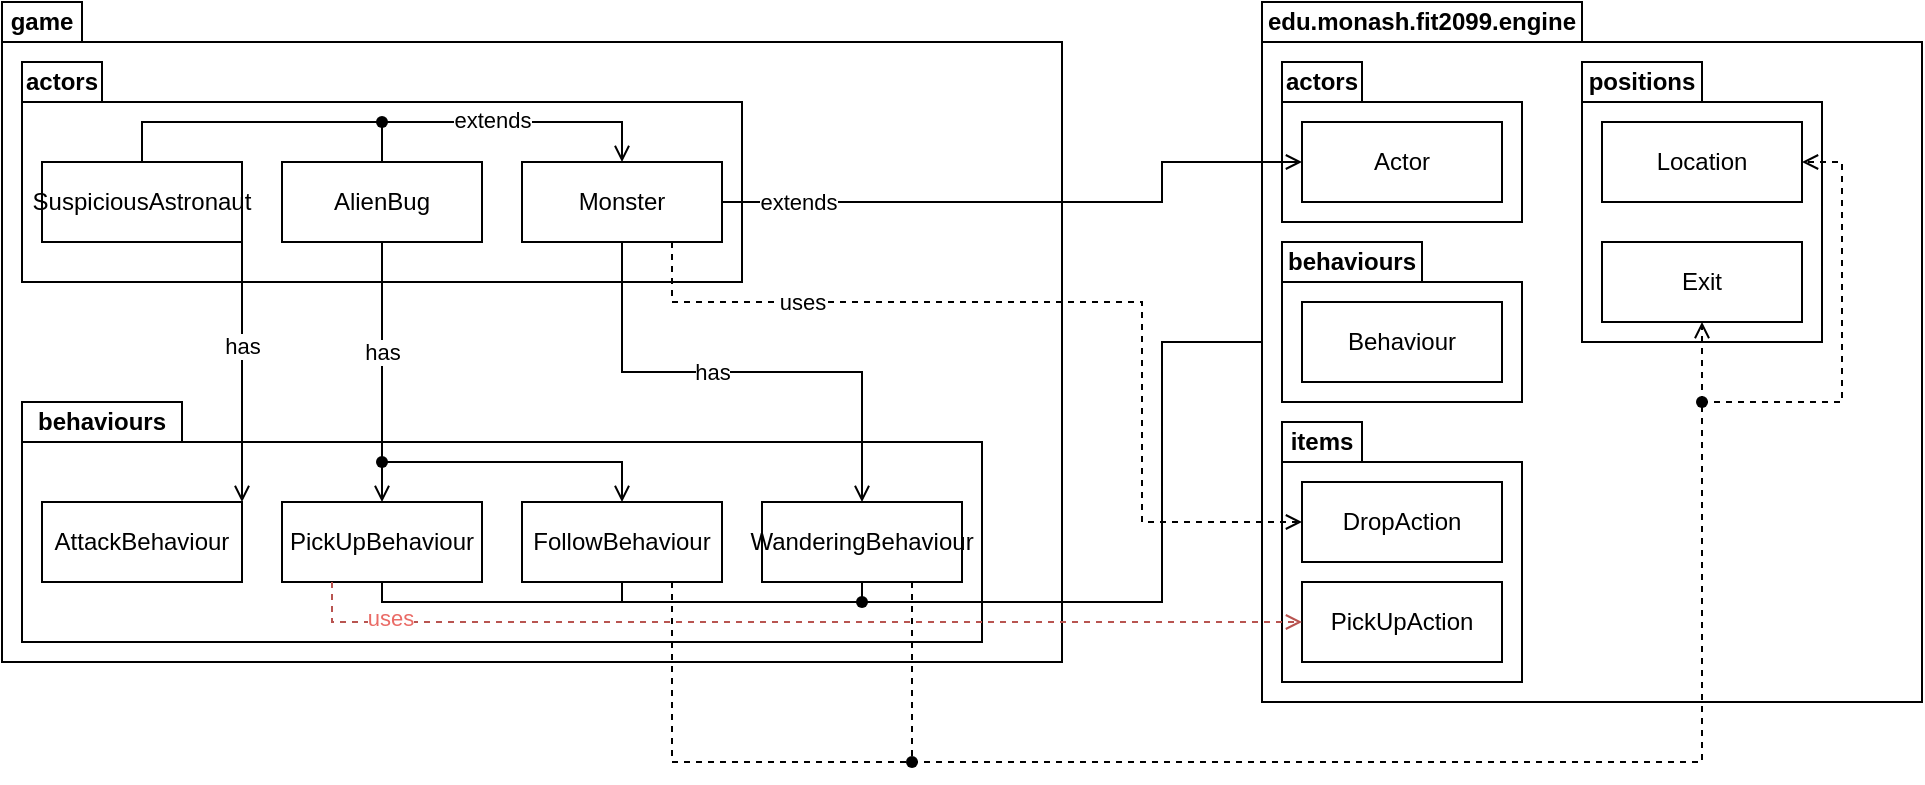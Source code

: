<mxfile version="24.3.1" type="device">
  <diagram name="Page-1" id="4Hgk2k7ckVEHAKk-2MRl">
    <mxGraphModel dx="1485" dy="656" grid="1" gridSize="10" guides="1" tooltips="1" connect="1" arrows="1" fold="1" page="1" pageScale="1" pageWidth="1169" pageHeight="827" math="0" shadow="0">
      <root>
        <mxCell id="0" />
        <mxCell id="1" parent="0" />
        <mxCell id="yaJ4Wb95gQdLDeX0nJdi-1" value="game" style="shape=folder;fontStyle=1;tabWidth=40;tabHeight=20;tabPosition=left;html=1;boundedLbl=1;labelInHeader=1;container=1;collapsible=0;recursiveResize=0;whiteSpace=wrap;" vertex="1" parent="1">
          <mxGeometry x="10" y="10" width="530" height="330" as="geometry" />
        </mxCell>
        <mxCell id="yaJ4Wb95gQdLDeX0nJdi-8" value="actors" style="shape=folder;fontStyle=1;tabWidth=40;tabHeight=20;tabPosition=left;html=1;boundedLbl=1;labelInHeader=1;container=1;collapsible=0;recursiveResize=0;whiteSpace=wrap;" vertex="1" parent="yaJ4Wb95gQdLDeX0nJdi-1">
          <mxGeometry x="10" y="30" width="360" height="110" as="geometry" />
        </mxCell>
        <mxCell id="yaJ4Wb95gQdLDeX0nJdi-9" value="AlienBug" style="html=1;whiteSpace=wrap;" vertex="1" parent="yaJ4Wb95gQdLDeX0nJdi-8">
          <mxGeometry width="100" height="40" relative="1" as="geometry">
            <mxPoint x="130" y="50" as="offset" />
          </mxGeometry>
        </mxCell>
        <mxCell id="yaJ4Wb95gQdLDeX0nJdi-10" value="Monster" style="html=1;whiteSpace=wrap;" vertex="1" parent="yaJ4Wb95gQdLDeX0nJdi-8">
          <mxGeometry x="250" y="50" width="100" height="40" as="geometry" />
        </mxCell>
        <mxCell id="yaJ4Wb95gQdLDeX0nJdi-11" value="SuspiciousAstronaut" style="html=1;whiteSpace=wrap;" vertex="1" parent="yaJ4Wb95gQdLDeX0nJdi-8">
          <mxGeometry x="10" y="50" width="100" height="40" as="geometry" />
        </mxCell>
        <mxCell id="yaJ4Wb95gQdLDeX0nJdi-15" style="edgeStyle=orthogonalEdgeStyle;rounded=0;orthogonalLoop=1;jettySize=auto;html=1;entryX=0.5;entryY=0;entryDx=0;entryDy=0;endArrow=open;endFill=0;" edge="1" parent="yaJ4Wb95gQdLDeX0nJdi-8" source="yaJ4Wb95gQdLDeX0nJdi-12" target="yaJ4Wb95gQdLDeX0nJdi-10">
          <mxGeometry relative="1" as="geometry" />
        </mxCell>
        <mxCell id="yaJ4Wb95gQdLDeX0nJdi-38" value="extends" style="edgeLabel;html=1;align=center;verticalAlign=middle;resizable=0;points=[];" vertex="1" connectable="0" parent="yaJ4Wb95gQdLDeX0nJdi-15">
          <mxGeometry x="-0.214" y="1" relative="1" as="geometry">
            <mxPoint as="offset" />
          </mxGeometry>
        </mxCell>
        <mxCell id="yaJ4Wb95gQdLDeX0nJdi-12" value="" style="shape=waypoint;sketch=0;fillStyle=solid;size=6;pointerEvents=1;points=[];fillColor=none;resizable=0;rotatable=0;perimeter=centerPerimeter;snapToPoint=1;" vertex="1" parent="yaJ4Wb95gQdLDeX0nJdi-8">
          <mxGeometry x="170" y="20" width="20" height="20" as="geometry" />
        </mxCell>
        <mxCell id="yaJ4Wb95gQdLDeX0nJdi-13" style="edgeStyle=orthogonalEdgeStyle;rounded=0;orthogonalLoop=1;jettySize=auto;html=1;exitX=0.5;exitY=0;exitDx=0;exitDy=0;entryX=0.494;entryY=0.656;entryDx=0;entryDy=0;entryPerimeter=0;endArrow=none;endFill=0;" edge="1" parent="yaJ4Wb95gQdLDeX0nJdi-8" source="yaJ4Wb95gQdLDeX0nJdi-11" target="yaJ4Wb95gQdLDeX0nJdi-12">
          <mxGeometry relative="1" as="geometry">
            <Array as="points">
              <mxPoint x="60" y="30" />
            </Array>
          </mxGeometry>
        </mxCell>
        <mxCell id="yaJ4Wb95gQdLDeX0nJdi-14" style="edgeStyle=orthogonalEdgeStyle;rounded=0;orthogonalLoop=1;jettySize=auto;html=1;exitX=0.5;exitY=0;exitDx=0;exitDy=0;endArrow=none;endFill=0;entryX=0.6;entryY=0.55;entryDx=0;entryDy=0;entryPerimeter=0;" edge="1" parent="yaJ4Wb95gQdLDeX0nJdi-8" source="yaJ4Wb95gQdLDeX0nJdi-9" target="yaJ4Wb95gQdLDeX0nJdi-12">
          <mxGeometry relative="1" as="geometry">
            <mxPoint x="120" y="80" as="targetPoint" />
            <Array as="points">
              <mxPoint x="180" y="40" />
              <mxPoint x="180" y="40" />
            </Array>
          </mxGeometry>
        </mxCell>
        <mxCell id="yaJ4Wb95gQdLDeX0nJdi-17" value="behaviours" style="shape=folder;fontStyle=1;tabWidth=80;tabHeight=20;tabPosition=left;html=1;boundedLbl=1;labelInHeader=1;container=1;collapsible=0;recursiveResize=0;whiteSpace=wrap;" vertex="1" parent="yaJ4Wb95gQdLDeX0nJdi-1">
          <mxGeometry x="10" y="200" width="480" height="120" as="geometry" />
        </mxCell>
        <mxCell id="yaJ4Wb95gQdLDeX0nJdi-31" style="edgeStyle=orthogonalEdgeStyle;rounded=0;orthogonalLoop=1;jettySize=auto;html=1;entryX=0.5;entryY=1;entryDx=0;entryDy=0;endArrow=none;endFill=0;" edge="1" parent="yaJ4Wb95gQdLDeX0nJdi-17" source="yaJ4Wb95gQdLDeX0nJdi-28" target="yaJ4Wb95gQdLDeX0nJdi-19">
          <mxGeometry relative="1" as="geometry">
            <Array as="points">
              <mxPoint x="180" y="100" />
            </Array>
          </mxGeometry>
        </mxCell>
        <mxCell id="yaJ4Wb95gQdLDeX0nJdi-32" style="edgeStyle=orthogonalEdgeStyle;rounded=0;orthogonalLoop=1;jettySize=auto;html=1;entryX=0.5;entryY=1;entryDx=0;entryDy=0;endArrow=none;endFill=0;" edge="1" parent="yaJ4Wb95gQdLDeX0nJdi-17" source="yaJ4Wb95gQdLDeX0nJdi-28" target="yaJ4Wb95gQdLDeX0nJdi-20">
          <mxGeometry relative="1" as="geometry">
            <Array as="points">
              <mxPoint x="300" y="100" />
            </Array>
          </mxGeometry>
        </mxCell>
        <mxCell id="yaJ4Wb95gQdLDeX0nJdi-30" style="edgeStyle=orthogonalEdgeStyle;rounded=0;orthogonalLoop=1;jettySize=auto;html=1;entryX=0.5;entryY=1;entryDx=0;entryDy=0;endArrow=none;endFill=0;" edge="1" parent="yaJ4Wb95gQdLDeX0nJdi-17" source="yaJ4Wb95gQdLDeX0nJdi-28" target="yaJ4Wb95gQdLDeX0nJdi-18">
          <mxGeometry relative="1" as="geometry">
            <Array as="points">
              <mxPoint x="300" y="100" />
              <mxPoint x="300" y="100" />
            </Array>
          </mxGeometry>
        </mxCell>
        <mxCell id="yaJ4Wb95gQdLDeX0nJdi-56" value="AttackBehaviour" style="html=1;whiteSpace=wrap;" vertex="1" parent="yaJ4Wb95gQdLDeX0nJdi-17">
          <mxGeometry x="10" y="50" width="100" height="40" as="geometry" />
        </mxCell>
        <mxCell id="yaJ4Wb95gQdLDeX0nJdi-18" value="WanderingBehaviour" style="html=1;whiteSpace=wrap;" vertex="1" parent="yaJ4Wb95gQdLDeX0nJdi-17">
          <mxGeometry width="100" height="40" relative="1" as="geometry">
            <mxPoint x="370" y="50" as="offset" />
          </mxGeometry>
        </mxCell>
        <mxCell id="yaJ4Wb95gQdLDeX0nJdi-20" value="FollowBehaviour" style="html=1;whiteSpace=wrap;" vertex="1" parent="yaJ4Wb95gQdLDeX0nJdi-17">
          <mxGeometry x="250.0" y="50" width="100" height="40" as="geometry" />
        </mxCell>
        <mxCell id="yaJ4Wb95gQdLDeX0nJdi-19" value="&lt;div&gt;PickUpBehaviour&lt;/div&gt;" style="html=1;whiteSpace=wrap;" vertex="1" parent="yaJ4Wb95gQdLDeX0nJdi-17">
          <mxGeometry x="130.0" y="50" width="100" height="40" as="geometry" />
        </mxCell>
        <mxCell id="yaJ4Wb95gQdLDeX0nJdi-33" style="edgeStyle=orthogonalEdgeStyle;rounded=0;orthogonalLoop=1;jettySize=auto;html=1;entryX=0;entryY=0.5;entryDx=0;entryDy=0;endArrow=open;endFill=0;" edge="1" parent="yaJ4Wb95gQdLDeX0nJdi-17" source="yaJ4Wb95gQdLDeX0nJdi-28">
          <mxGeometry relative="1" as="geometry">
            <mxPoint x="740" y="-30" as="targetPoint" />
            <Array as="points">
              <mxPoint x="570" y="100" />
              <mxPoint x="570" y="-30" />
            </Array>
          </mxGeometry>
        </mxCell>
        <mxCell id="yaJ4Wb95gQdLDeX0nJdi-28" value="" style="shape=waypoint;sketch=0;fillStyle=solid;size=6;pointerEvents=1;points=[];fillColor=none;resizable=0;rotatable=0;perimeter=centerPerimeter;snapToPoint=1;" vertex="1" parent="yaJ4Wb95gQdLDeX0nJdi-17">
          <mxGeometry x="410" y="90" width="20" height="20" as="geometry" />
        </mxCell>
        <mxCell id="yaJ4Wb95gQdLDeX0nJdi-36" style="edgeStyle=orthogonalEdgeStyle;rounded=0;orthogonalLoop=1;jettySize=auto;html=1;exitX=0.5;exitY=1;exitDx=0;exitDy=0;entryX=0.5;entryY=0;entryDx=0;entryDy=0;endArrow=open;endFill=0;" edge="1" parent="yaJ4Wb95gQdLDeX0nJdi-1" source="yaJ4Wb95gQdLDeX0nJdi-10" target="yaJ4Wb95gQdLDeX0nJdi-18">
          <mxGeometry relative="1" as="geometry" />
        </mxCell>
        <mxCell id="yaJ4Wb95gQdLDeX0nJdi-37" value="has" style="edgeLabel;html=1;align=center;verticalAlign=middle;resizable=0;points=[];" vertex="1" connectable="0" parent="yaJ4Wb95gQdLDeX0nJdi-36">
          <mxGeometry x="-0.126" relative="1" as="geometry">
            <mxPoint as="offset" />
          </mxGeometry>
        </mxCell>
        <mxCell id="yaJ4Wb95gQdLDeX0nJdi-44" style="edgeStyle=orthogonalEdgeStyle;rounded=0;orthogonalLoop=1;jettySize=auto;html=1;entryX=0.5;entryY=0;entryDx=0;entryDy=0;endArrow=open;endFill=0;" edge="1" parent="yaJ4Wb95gQdLDeX0nJdi-1" source="yaJ4Wb95gQdLDeX0nJdi-41" target="yaJ4Wb95gQdLDeX0nJdi-20">
          <mxGeometry relative="1" as="geometry" />
        </mxCell>
        <mxCell id="yaJ4Wb95gQdLDeX0nJdi-45" style="edgeStyle=orthogonalEdgeStyle;rounded=0;orthogonalLoop=1;jettySize=auto;html=1;entryX=0.5;entryY=0;entryDx=0;entryDy=0;endArrow=open;endFill=0;" edge="1" parent="yaJ4Wb95gQdLDeX0nJdi-1" source="yaJ4Wb95gQdLDeX0nJdi-41" target="yaJ4Wb95gQdLDeX0nJdi-19">
          <mxGeometry relative="1" as="geometry">
            <Array as="points">
              <mxPoint x="190" y="240" />
              <mxPoint x="190" y="240" />
            </Array>
          </mxGeometry>
        </mxCell>
        <mxCell id="yaJ4Wb95gQdLDeX0nJdi-41" value="" style="shape=waypoint;sketch=0;fillStyle=solid;size=6;pointerEvents=1;points=[];fillColor=none;resizable=0;rotatable=0;perimeter=centerPerimeter;snapToPoint=1;" vertex="1" parent="yaJ4Wb95gQdLDeX0nJdi-1">
          <mxGeometry x="180" y="220" width="20" height="20" as="geometry" />
        </mxCell>
        <mxCell id="yaJ4Wb95gQdLDeX0nJdi-42" style="edgeStyle=orthogonalEdgeStyle;rounded=0;orthogonalLoop=1;jettySize=auto;html=1;exitX=0.5;exitY=1;exitDx=0;exitDy=0;entryX=0.381;entryY=0.419;entryDx=0;entryDy=0;entryPerimeter=0;endArrow=none;endFill=0;" edge="1" parent="yaJ4Wb95gQdLDeX0nJdi-1" source="yaJ4Wb95gQdLDeX0nJdi-9" target="yaJ4Wb95gQdLDeX0nJdi-41">
          <mxGeometry relative="1" as="geometry" />
        </mxCell>
        <mxCell id="yaJ4Wb95gQdLDeX0nJdi-43" value="has" style="edgeLabel;html=1;align=center;verticalAlign=middle;resizable=0;points=[];" vertex="1" connectable="0" parent="yaJ4Wb95gQdLDeX0nJdi-42">
          <mxGeometry x="0.002" relative="1" as="geometry">
            <mxPoint as="offset" />
          </mxGeometry>
        </mxCell>
        <mxCell id="yaJ4Wb95gQdLDeX0nJdi-57" style="edgeStyle=orthogonalEdgeStyle;rounded=0;orthogonalLoop=1;jettySize=auto;html=1;exitX=1;exitY=1;exitDx=0;exitDy=0;entryX=1;entryY=0;entryDx=0;entryDy=0;endArrow=open;endFill=0;" edge="1" parent="yaJ4Wb95gQdLDeX0nJdi-1" source="yaJ4Wb95gQdLDeX0nJdi-11" target="yaJ4Wb95gQdLDeX0nJdi-56">
          <mxGeometry relative="1" as="geometry" />
        </mxCell>
        <mxCell id="yaJ4Wb95gQdLDeX0nJdi-58" value="has" style="edgeLabel;html=1;align=center;verticalAlign=middle;resizable=0;points=[];" vertex="1" connectable="0" parent="yaJ4Wb95gQdLDeX0nJdi-57">
          <mxGeometry x="-0.2" relative="1" as="geometry">
            <mxPoint as="offset" />
          </mxGeometry>
        </mxCell>
        <mxCell id="yaJ4Wb95gQdLDeX0nJdi-3" value="edu.monash.fit2099.engine" style="shape=folder;fontStyle=1;tabWidth=160;tabHeight=20;tabPosition=left;html=1;boundedLbl=1;labelInHeader=1;container=1;collapsible=0;recursiveResize=0;whiteSpace=wrap;" vertex="1" parent="1">
          <mxGeometry x="640" y="10" width="330" height="350" as="geometry" />
        </mxCell>
        <mxCell id="yaJ4Wb95gQdLDeX0nJdi-5" value="actors" style="shape=folder;fontStyle=1;tabWidth=40;tabHeight=20;tabPosition=left;html=1;boundedLbl=1;labelInHeader=1;container=1;collapsible=0;recursiveResize=0;whiteSpace=wrap;" vertex="1" parent="yaJ4Wb95gQdLDeX0nJdi-3">
          <mxGeometry x="10" y="30" width="120" height="80" as="geometry" />
        </mxCell>
        <mxCell id="yaJ4Wb95gQdLDeX0nJdi-6" value="&lt;div&gt;Actor&lt;/div&gt;" style="html=1;whiteSpace=wrap;" vertex="1" parent="yaJ4Wb95gQdLDeX0nJdi-5">
          <mxGeometry width="100" height="40" relative="1" as="geometry">
            <mxPoint x="10" y="30" as="offset" />
          </mxGeometry>
        </mxCell>
        <mxCell id="yaJ4Wb95gQdLDeX0nJdi-26" value="behaviours" style="shape=folder;fontStyle=1;tabWidth=70;tabHeight=20;tabPosition=left;html=1;boundedLbl=1;labelInHeader=1;container=1;collapsible=0;recursiveResize=0;whiteSpace=wrap;" vertex="1" parent="yaJ4Wb95gQdLDeX0nJdi-3">
          <mxGeometry x="10" y="120" width="120" height="80" as="geometry" />
        </mxCell>
        <mxCell id="yaJ4Wb95gQdLDeX0nJdi-27" value="Behaviour" style="html=1;whiteSpace=wrap;" vertex="1" parent="yaJ4Wb95gQdLDeX0nJdi-26">
          <mxGeometry width="100" height="40" relative="1" as="geometry">
            <mxPoint x="10" y="30" as="offset" />
          </mxGeometry>
        </mxCell>
        <mxCell id="yaJ4Wb95gQdLDeX0nJdi-46" value="items" style="shape=folder;fontStyle=1;tabWidth=40;tabHeight=20;tabPosition=left;html=1;boundedLbl=1;labelInHeader=1;container=1;collapsible=0;recursiveResize=0;whiteSpace=wrap;" vertex="1" parent="yaJ4Wb95gQdLDeX0nJdi-3">
          <mxGeometry x="10" y="210" width="120" height="130" as="geometry" />
        </mxCell>
        <mxCell id="yaJ4Wb95gQdLDeX0nJdi-47" value="&lt;div&gt;PickUpAction&lt;br&gt;&lt;/div&gt;" style="html=1;whiteSpace=wrap;" vertex="1" parent="yaJ4Wb95gQdLDeX0nJdi-46">
          <mxGeometry width="100" height="40" relative="1" as="geometry">
            <mxPoint x="10" y="80" as="offset" />
          </mxGeometry>
        </mxCell>
        <mxCell id="yaJ4Wb95gQdLDeX0nJdi-50" value="DropAction" style="html=1;whiteSpace=wrap;" vertex="1" parent="yaJ4Wb95gQdLDeX0nJdi-46">
          <mxGeometry x="10" y="30" width="100" height="40" as="geometry" />
        </mxCell>
        <mxCell id="yaJ4Wb95gQdLDeX0nJdi-59" value="positions" style="shape=folder;fontStyle=1;tabWidth=60;tabHeight=20;tabPosition=left;html=1;boundedLbl=1;labelInHeader=1;container=1;collapsible=0;recursiveResize=0;whiteSpace=wrap;" vertex="1" parent="yaJ4Wb95gQdLDeX0nJdi-3">
          <mxGeometry x="160" y="30" width="120" height="140" as="geometry" />
        </mxCell>
        <mxCell id="yaJ4Wb95gQdLDeX0nJdi-60" value="Location" style="html=1;whiteSpace=wrap;" vertex="1" parent="yaJ4Wb95gQdLDeX0nJdi-59">
          <mxGeometry width="100" height="40" relative="1" as="geometry">
            <mxPoint x="10" y="30" as="offset" />
          </mxGeometry>
        </mxCell>
        <mxCell id="yaJ4Wb95gQdLDeX0nJdi-61" value="Exit" style="html=1;whiteSpace=wrap;" vertex="1" parent="yaJ4Wb95gQdLDeX0nJdi-59">
          <mxGeometry x="10" y="90" width="100" height="40" as="geometry" />
        </mxCell>
        <mxCell id="yaJ4Wb95gQdLDeX0nJdi-16" style="edgeStyle=orthogonalEdgeStyle;rounded=0;orthogonalLoop=1;jettySize=auto;html=1;exitX=1;exitY=0.5;exitDx=0;exitDy=0;entryX=0;entryY=0.5;entryDx=0;entryDy=0;endArrow=open;endFill=0;" edge="1" parent="1" source="yaJ4Wb95gQdLDeX0nJdi-10" target="yaJ4Wb95gQdLDeX0nJdi-6">
          <mxGeometry relative="1" as="geometry">
            <Array as="points">
              <mxPoint x="590" y="110" />
              <mxPoint x="590" y="90" />
            </Array>
          </mxGeometry>
        </mxCell>
        <mxCell id="yaJ4Wb95gQdLDeX0nJdi-39" value="extends" style="edgeLabel;html=1;align=center;verticalAlign=middle;resizable=0;points=[];" vertex="1" connectable="0" parent="yaJ4Wb95gQdLDeX0nJdi-16">
          <mxGeometry x="-0.755" relative="1" as="geometry">
            <mxPoint as="offset" />
          </mxGeometry>
        </mxCell>
        <mxCell id="yaJ4Wb95gQdLDeX0nJdi-51" style="edgeStyle=orthogonalEdgeStyle;rounded=0;orthogonalLoop=1;jettySize=auto;html=1;exitX=0.25;exitY=1;exitDx=0;exitDy=0;entryX=0;entryY=0.5;entryDx=0;entryDy=0;dashed=1;endArrow=open;endFill=0;fillColor=#f8cecc;strokeColor=#b85450;" edge="1" parent="1" source="yaJ4Wb95gQdLDeX0nJdi-19" target="yaJ4Wb95gQdLDeX0nJdi-47">
          <mxGeometry relative="1" as="geometry">
            <Array as="points">
              <mxPoint x="175" y="320" />
            </Array>
          </mxGeometry>
        </mxCell>
        <mxCell id="yaJ4Wb95gQdLDeX0nJdi-55" value="uses" style="edgeLabel;html=1;align=center;verticalAlign=middle;resizable=0;points=[];fontColor=#EA6B66;" vertex="1" connectable="0" parent="yaJ4Wb95gQdLDeX0nJdi-51">
          <mxGeometry x="-0.805" y="2" relative="1" as="geometry">
            <mxPoint as="offset" />
          </mxGeometry>
        </mxCell>
        <mxCell id="yaJ4Wb95gQdLDeX0nJdi-52" style="edgeStyle=orthogonalEdgeStyle;rounded=0;orthogonalLoop=1;jettySize=auto;html=1;exitX=0.75;exitY=1;exitDx=0;exitDy=0;entryX=0;entryY=0.5;entryDx=0;entryDy=0;endArrow=open;endFill=0;dashed=1;" edge="1" parent="1" source="yaJ4Wb95gQdLDeX0nJdi-10" target="yaJ4Wb95gQdLDeX0nJdi-50">
          <mxGeometry relative="1" as="geometry">
            <Array as="points">
              <mxPoint x="345" y="160" />
              <mxPoint x="580" y="160" />
              <mxPoint x="580" y="270" />
            </Array>
          </mxGeometry>
        </mxCell>
        <mxCell id="yaJ4Wb95gQdLDeX0nJdi-54" value="uses" style="edgeLabel;html=1;align=center;verticalAlign=middle;resizable=0;points=[];" vertex="1" connectable="0" parent="yaJ4Wb95gQdLDeX0nJdi-52">
          <mxGeometry x="-0.65" y="-2" relative="1" as="geometry">
            <mxPoint x="15" y="-2" as="offset" />
          </mxGeometry>
        </mxCell>
        <mxCell id="yaJ4Wb95gQdLDeX0nJdi-66" style="edgeStyle=orthogonalEdgeStyle;rounded=0;orthogonalLoop=1;jettySize=auto;html=1;endArrow=open;endFill=0;dashed=1;" edge="1" parent="1" source="yaJ4Wb95gQdLDeX0nJdi-67" target="yaJ4Wb95gQdLDeX0nJdi-61">
          <mxGeometry relative="1" as="geometry">
            <Array as="points">
              <mxPoint x="860" y="200" />
              <mxPoint x="860" y="200" />
            </Array>
          </mxGeometry>
        </mxCell>
        <mxCell id="yaJ4Wb95gQdLDeX0nJdi-63" value="" style="shape=waypoint;sketch=0;fillStyle=solid;size=6;pointerEvents=1;points=[];fillColor=none;resizable=0;rotatable=0;perimeter=centerPerimeter;snapToPoint=1;" vertex="1" parent="1">
          <mxGeometry x="455" y="380" width="20" height="20" as="geometry" />
        </mxCell>
        <mxCell id="yaJ4Wb95gQdLDeX0nJdi-64" style="edgeStyle=orthogonalEdgeStyle;rounded=0;orthogonalLoop=1;jettySize=auto;html=1;exitX=0.75;exitY=1;exitDx=0;exitDy=0;entryX=0.28;entryY=0.46;entryDx=0;entryDy=0;entryPerimeter=0;endArrow=none;endFill=0;dashed=1;" edge="1" parent="1" source="yaJ4Wb95gQdLDeX0nJdi-20" target="yaJ4Wb95gQdLDeX0nJdi-63">
          <mxGeometry relative="1" as="geometry">
            <Array as="points">
              <mxPoint x="345" y="390" />
            </Array>
          </mxGeometry>
        </mxCell>
        <mxCell id="yaJ4Wb95gQdLDeX0nJdi-65" style="edgeStyle=orthogonalEdgeStyle;rounded=0;orthogonalLoop=1;jettySize=auto;html=1;exitX=0.75;exitY=1;exitDx=0;exitDy=0;entryX=0.64;entryY=0.7;entryDx=0;entryDy=0;entryPerimeter=0;endArrow=none;endFill=0;dashed=1;" edge="1" parent="1" source="yaJ4Wb95gQdLDeX0nJdi-18" target="yaJ4Wb95gQdLDeX0nJdi-63">
          <mxGeometry relative="1" as="geometry">
            <Array as="points">
              <mxPoint x="465" y="390" />
            </Array>
          </mxGeometry>
        </mxCell>
        <mxCell id="yaJ4Wb95gQdLDeX0nJdi-68" value="" style="edgeStyle=orthogonalEdgeStyle;rounded=0;orthogonalLoop=1;jettySize=auto;html=1;endArrow=none;endFill=0;dashed=1;" edge="1" parent="1" source="yaJ4Wb95gQdLDeX0nJdi-63" target="yaJ4Wb95gQdLDeX0nJdi-67">
          <mxGeometry relative="1" as="geometry">
            <mxPoint x="465" y="390" as="sourcePoint" />
            <mxPoint x="860" y="170" as="targetPoint" />
          </mxGeometry>
        </mxCell>
        <mxCell id="yaJ4Wb95gQdLDeX0nJdi-69" style="edgeStyle=orthogonalEdgeStyle;rounded=0;orthogonalLoop=1;jettySize=auto;html=1;entryX=1;entryY=0.5;entryDx=0;entryDy=0;dashed=1;endArrow=open;endFill=0;" edge="1" parent="1" source="yaJ4Wb95gQdLDeX0nJdi-67" target="yaJ4Wb95gQdLDeX0nJdi-60">
          <mxGeometry relative="1" as="geometry">
            <mxPoint x="1010" y="160" as="targetPoint" />
            <Array as="points">
              <mxPoint x="930" y="210" />
              <mxPoint x="930" y="90" />
            </Array>
          </mxGeometry>
        </mxCell>
        <mxCell id="yaJ4Wb95gQdLDeX0nJdi-67" value="" style="shape=waypoint;sketch=0;fillStyle=solid;size=6;pointerEvents=1;points=[];fillColor=none;resizable=0;rotatable=0;perimeter=centerPerimeter;snapToPoint=1;" vertex="1" parent="1">
          <mxGeometry x="850" y="200" width="20" height="20" as="geometry" />
        </mxCell>
      </root>
    </mxGraphModel>
  </diagram>
</mxfile>
